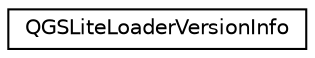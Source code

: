 digraph "类继承关系图"
{
  edge [fontname="Helvetica",fontsize="10",labelfontname="Helvetica",labelfontsize="10"];
  node [fontname="Helvetica",fontsize="10",shape=record];
  rankdir="LR";
  Node0 [label="QGSLiteLoaderVersionInfo",height=0.2,width=0.4,color="black", fillcolor="white", style="filled",URL="$class_q_g_s_lite_loader_version_info.html"];
}
